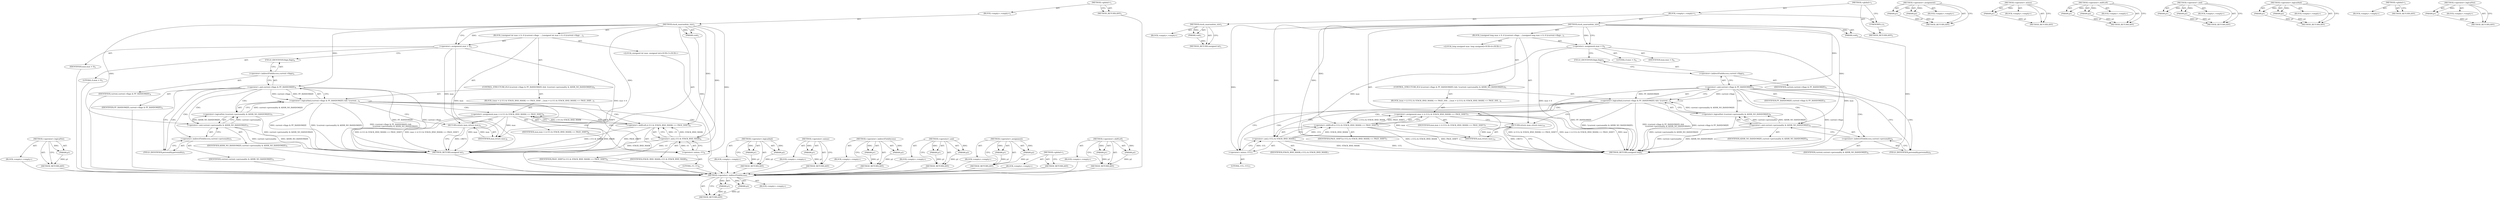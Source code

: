 digraph "&lt;operator&gt;.logicalNot" {
vulnerable_78 [label=<(METHOD,&lt;operator&gt;.logicalNot)>];
vulnerable_79 [label=<(PARAM,p1)>];
vulnerable_80 [label=<(BLOCK,&lt;empty&gt;,&lt;empty&gt;)>];
vulnerable_81 [label=<(METHOD_RETURN,ANY)>];
vulnerable_6 [label=<(METHOD,&lt;global&gt;)<SUB>1</SUB>>];
vulnerable_7 [label=<(BLOCK,&lt;empty&gt;,&lt;empty&gt;)<SUB>1</SUB>>];
vulnerable_8 [label=<(METHOD,stack_maxrandom_size)<SUB>1</SUB>>];
vulnerable_9 [label=<(PARAM,void)<SUB>1</SUB>>];
vulnerable_10 [label=<(BLOCK,{
	unsigned int max = 0;
 	if ((current-&gt;flags ...,{
	unsigned int max = 0;
 	if ((current-&gt;flags ...)<SUB>2</SUB>>];
vulnerable_11 [label="<(LOCAL,unsigned int max: unsigned int)<SUB>3</SUB>>"];
vulnerable_12 [label=<(&lt;operator&gt;.assignment,max = 0)<SUB>3</SUB>>];
vulnerable_13 [label=<(IDENTIFIER,max,max = 0)<SUB>3</SUB>>];
vulnerable_14 [label=<(LITERAL,0,max = 0)<SUB>3</SUB>>];
vulnerable_15 [label=<(CONTROL_STRUCTURE,IF,if ((current-&gt;flags &amp; PF_RANDOMIZE) &amp;&amp;
 		!(current-&gt;personality &amp; ADDR_NO_RANDOMIZE)))<SUB>4</SUB>>];
vulnerable_16 [label=<(&lt;operator&gt;.logicalAnd,(current-&gt;flags &amp; PF_RANDOMIZE) &amp;&amp;
 		!(current...)<SUB>4</SUB>>];
vulnerable_17 [label=<(&lt;operator&gt;.and,current-&gt;flags &amp; PF_RANDOMIZE)<SUB>4</SUB>>];
vulnerable_18 [label=<(&lt;operator&gt;.indirectFieldAccess,current-&gt;flags)<SUB>4</SUB>>];
vulnerable_19 [label=<(IDENTIFIER,current,current-&gt;flags &amp; PF_RANDOMIZE)<SUB>4</SUB>>];
vulnerable_20 [label=<(FIELD_IDENTIFIER,flags,flags)<SUB>4</SUB>>];
vulnerable_21 [label=<(IDENTIFIER,PF_RANDOMIZE,current-&gt;flags &amp; PF_RANDOMIZE)<SUB>4</SUB>>];
vulnerable_22 [label=<(&lt;operator&gt;.logicalNot,!(current-&gt;personality &amp; ADDR_NO_RANDOMIZE))<SUB>5</SUB>>];
vulnerable_23 [label=<(&lt;operator&gt;.and,current-&gt;personality &amp; ADDR_NO_RANDOMIZE)<SUB>5</SUB>>];
vulnerable_24 [label=<(&lt;operator&gt;.indirectFieldAccess,current-&gt;personality)<SUB>5</SUB>>];
vulnerable_25 [label=<(IDENTIFIER,current,current-&gt;personality &amp; ADDR_NO_RANDOMIZE)<SUB>5</SUB>>];
vulnerable_26 [label=<(FIELD_IDENTIFIER,personality,personality)<SUB>5</SUB>>];
vulnerable_27 [label=<(IDENTIFIER,ADDR_NO_RANDOMIZE,current-&gt;personality &amp; ADDR_NO_RANDOMIZE)<SUB>5</SUB>>];
vulnerable_28 [label=<(BLOCK,{
		max = ((-1U) &amp; STACK_RND_MASK) &lt;&lt; PAGE_SHIF...,{
		max = ((-1U) &amp; STACK_RND_MASK) &lt;&lt; PAGE_SHIF...)<SUB>5</SUB>>];
vulnerable_29 [label=<(&lt;operator&gt;.assignment,max = ((-1U) &amp; STACK_RND_MASK) &lt;&lt; PAGE_SHIFT)<SUB>6</SUB>>];
vulnerable_30 [label=<(IDENTIFIER,max,max = ((-1U) &amp; STACK_RND_MASK) &lt;&lt; PAGE_SHIFT)<SUB>6</SUB>>];
vulnerable_31 [label=<(&lt;operator&gt;.shiftLeft,((-1U) &amp; STACK_RND_MASK) &lt;&lt; PAGE_SHIFT)<SUB>6</SUB>>];
vulnerable_32 [label=<(&lt;operator&gt;.and,(-1U) &amp; STACK_RND_MASK)<SUB>6</SUB>>];
vulnerable_33 [label=<(&lt;operator&gt;.minus,-1U)<SUB>6</SUB>>];
vulnerable_34 [label=<(LITERAL,1U,-1U)<SUB>6</SUB>>];
vulnerable_35 [label=<(IDENTIFIER,STACK_RND_MASK,(-1U) &amp; STACK_RND_MASK)<SUB>6</SUB>>];
vulnerable_36 [label=<(IDENTIFIER,PAGE_SHIFT,((-1U) &amp; STACK_RND_MASK) &lt;&lt; PAGE_SHIFT)<SUB>6</SUB>>];
vulnerable_37 [label=<(RETURN,return max;,return max;)<SUB>9</SUB>>];
vulnerable_38 [label=<(IDENTIFIER,max,return max;)<SUB>9</SUB>>];
vulnerable_39 [label=<(METHOD_RETURN,unsigned int)<SUB>1</SUB>>];
vulnerable_41 [label=<(METHOD_RETURN,ANY)<SUB>1</SUB>>];
vulnerable_63 [label=<(METHOD,&lt;operator&gt;.logicalAnd)>];
vulnerable_64 [label=<(PARAM,p1)>];
vulnerable_65 [label=<(PARAM,p2)>];
vulnerable_66 [label=<(BLOCK,&lt;empty&gt;,&lt;empty&gt;)>];
vulnerable_67 [label=<(METHOD_RETURN,ANY)>];
vulnerable_87 [label=<(METHOD,&lt;operator&gt;.minus)>];
vulnerable_88 [label=<(PARAM,p1)>];
vulnerable_89 [label=<(BLOCK,&lt;empty&gt;,&lt;empty&gt;)>];
vulnerable_90 [label=<(METHOD_RETURN,ANY)>];
vulnerable_73 [label=<(METHOD,&lt;operator&gt;.indirectFieldAccess)>];
vulnerable_74 [label=<(PARAM,p1)>];
vulnerable_75 [label=<(PARAM,p2)>];
vulnerable_76 [label=<(BLOCK,&lt;empty&gt;,&lt;empty&gt;)>];
vulnerable_77 [label=<(METHOD_RETURN,ANY)>];
vulnerable_68 [label=<(METHOD,&lt;operator&gt;.and)>];
vulnerable_69 [label=<(PARAM,p1)>];
vulnerable_70 [label=<(PARAM,p2)>];
vulnerable_71 [label=<(BLOCK,&lt;empty&gt;,&lt;empty&gt;)>];
vulnerable_72 [label=<(METHOD_RETURN,ANY)>];
vulnerable_58 [label=<(METHOD,&lt;operator&gt;.assignment)>];
vulnerable_59 [label=<(PARAM,p1)>];
vulnerable_60 [label=<(PARAM,p2)>];
vulnerable_61 [label=<(BLOCK,&lt;empty&gt;,&lt;empty&gt;)>];
vulnerable_62 [label=<(METHOD_RETURN,ANY)>];
vulnerable_52 [label=<(METHOD,&lt;global&gt;)<SUB>1</SUB>>];
vulnerable_53 [label=<(BLOCK,&lt;empty&gt;,&lt;empty&gt;)>];
vulnerable_54 [label=<(METHOD_RETURN,ANY)>];
vulnerable_82 [label=<(METHOD,&lt;operator&gt;.shiftLeft)>];
vulnerable_83 [label=<(PARAM,p1)>];
vulnerable_84 [label=<(PARAM,p2)>];
vulnerable_85 [label=<(BLOCK,&lt;empty&gt;,&lt;empty&gt;)>];
vulnerable_86 [label=<(METHOD_RETURN,ANY)>];
fixed_85 [label=<(METHOD,&lt;operator&gt;.indirectFieldAccess)>];
fixed_86 [label=<(PARAM,p1)>];
fixed_87 [label=<(PARAM,p2)>];
fixed_88 [label=<(BLOCK,&lt;empty&gt;,&lt;empty&gt;)>];
fixed_89 [label=<(METHOD_RETURN,ANY)>];
fixed_6 [label=<(METHOD,&lt;global&gt;)<SUB>1</SUB>>];
fixed_7 [label=<(BLOCK,&lt;empty&gt;,&lt;empty&gt;)<SUB>1</SUB>>];
fixed_8 [label=<(METHOD,stack_maxrandom_size)<SUB>1</SUB>>];
fixed_9 [label=<(PARAM,void)<SUB>1</SUB>>];
fixed_10 [label=<(BLOCK,&lt;empty&gt;,&lt;empty&gt;)>];
fixed_11 [label=<(METHOD_RETURN,unsigned int)<SUB>1</SUB>>];
fixed_13 [label=<(UNKNOWN,),))<SUB>1</SUB>>];
fixed_14 [label=<(METHOD,stack_maxrandom_size)<SUB>2</SUB>>];
fixed_15 [label=<(PARAM,void)<SUB>2</SUB>>];
fixed_16 [label=<(BLOCK,{
	unsigned long max = 0;
 	if ((current-&gt;flags...,{
	unsigned long max = 0;
 	if ((current-&gt;flags...)<SUB>3</SUB>>];
fixed_17 [label="<(LOCAL,long unsigned max: long unsigned)<SUB>4</SUB>>"];
fixed_18 [label=<(&lt;operator&gt;.assignment,max = 0)<SUB>4</SUB>>];
fixed_19 [label=<(IDENTIFIER,max,max = 0)<SUB>4</SUB>>];
fixed_20 [label=<(LITERAL,0,max = 0)<SUB>4</SUB>>];
fixed_21 [label=<(CONTROL_STRUCTURE,IF,if ((current-&gt;flags &amp; PF_RANDOMIZE) &amp;&amp;
 		!(current-&gt;personality &amp; ADDR_NO_RANDOMIZE)))<SUB>5</SUB>>];
fixed_22 [label=<(&lt;operator&gt;.logicalAnd,(current-&gt;flags &amp; PF_RANDOMIZE) &amp;&amp;
 		!(current...)<SUB>5</SUB>>];
fixed_23 [label=<(&lt;operator&gt;.and,current-&gt;flags &amp; PF_RANDOMIZE)<SUB>5</SUB>>];
fixed_24 [label=<(&lt;operator&gt;.indirectFieldAccess,current-&gt;flags)<SUB>5</SUB>>];
fixed_25 [label=<(IDENTIFIER,current,current-&gt;flags &amp; PF_RANDOMIZE)<SUB>5</SUB>>];
fixed_26 [label=<(FIELD_IDENTIFIER,flags,flags)<SUB>5</SUB>>];
fixed_27 [label=<(IDENTIFIER,PF_RANDOMIZE,current-&gt;flags &amp; PF_RANDOMIZE)<SUB>5</SUB>>];
fixed_28 [label=<(&lt;operator&gt;.logicalNot,!(current-&gt;personality &amp; ADDR_NO_RANDOMIZE))<SUB>6</SUB>>];
fixed_29 [label=<(&lt;operator&gt;.and,current-&gt;personality &amp; ADDR_NO_RANDOMIZE)<SUB>6</SUB>>];
fixed_30 [label=<(&lt;operator&gt;.indirectFieldAccess,current-&gt;personality)<SUB>6</SUB>>];
fixed_31 [label=<(IDENTIFIER,current,current-&gt;personality &amp; ADDR_NO_RANDOMIZE)<SUB>6</SUB>>];
fixed_32 [label=<(FIELD_IDENTIFIER,personality,personality)<SUB>6</SUB>>];
fixed_33 [label=<(IDENTIFIER,ADDR_NO_RANDOMIZE,current-&gt;personality &amp; ADDR_NO_RANDOMIZE)<SUB>6</SUB>>];
fixed_34 [label=<(BLOCK,{
		max = ((-1UL) &amp; STACK_RND_MASK) &lt;&lt; PAGE_SHI...,{
		max = ((-1UL) &amp; STACK_RND_MASK) &lt;&lt; PAGE_SHI...)<SUB>6</SUB>>];
fixed_35 [label=<(&lt;operator&gt;.assignment,max = ((-1UL) &amp; STACK_RND_MASK) &lt;&lt; PAGE_SHIFT)<SUB>7</SUB>>];
fixed_36 [label=<(IDENTIFIER,max,max = ((-1UL) &amp; STACK_RND_MASK) &lt;&lt; PAGE_SHIFT)<SUB>7</SUB>>];
fixed_37 [label=<(&lt;operator&gt;.shiftLeft,((-1UL) &amp; STACK_RND_MASK) &lt;&lt; PAGE_SHIFT)<SUB>7</SUB>>];
fixed_38 [label=<(&lt;operator&gt;.and,(-1UL) &amp; STACK_RND_MASK)<SUB>7</SUB>>];
fixed_39 [label=<(&lt;operator&gt;.minus,-1UL)<SUB>7</SUB>>];
fixed_40 [label=<(LITERAL,1UL,-1UL)<SUB>7</SUB>>];
fixed_41 [label=<(IDENTIFIER,STACK_RND_MASK,(-1UL) &amp; STACK_RND_MASK)<SUB>7</SUB>>];
fixed_42 [label=<(IDENTIFIER,PAGE_SHIFT,((-1UL) &amp; STACK_RND_MASK) &lt;&lt; PAGE_SHIFT)<SUB>7</SUB>>];
fixed_43 [label=<(RETURN,return max;,return max;)<SUB>10</SUB>>];
fixed_44 [label=<(IDENTIFIER,max,return max;)<SUB>10</SUB>>];
fixed_45 [label=<(METHOD_RETURN,unsigned long)<SUB>2</SUB>>];
fixed_47 [label=<(METHOD_RETURN,ANY)<SUB>1</SUB>>];
fixed_70 [label=<(METHOD,&lt;operator&gt;.assignment)>];
fixed_71 [label=<(PARAM,p1)>];
fixed_72 [label=<(PARAM,p2)>];
fixed_73 [label=<(BLOCK,&lt;empty&gt;,&lt;empty&gt;)>];
fixed_74 [label=<(METHOD_RETURN,ANY)>];
fixed_99 [label=<(METHOD,&lt;operator&gt;.minus)>];
fixed_100 [label=<(PARAM,p1)>];
fixed_101 [label=<(BLOCK,&lt;empty&gt;,&lt;empty&gt;)>];
fixed_102 [label=<(METHOD_RETURN,ANY)>];
fixed_94 [label=<(METHOD,&lt;operator&gt;.shiftLeft)>];
fixed_95 [label=<(PARAM,p1)>];
fixed_96 [label=<(PARAM,p2)>];
fixed_97 [label=<(BLOCK,&lt;empty&gt;,&lt;empty&gt;)>];
fixed_98 [label=<(METHOD_RETURN,ANY)>];
fixed_80 [label=<(METHOD,&lt;operator&gt;.and)>];
fixed_81 [label=<(PARAM,p1)>];
fixed_82 [label=<(PARAM,p2)>];
fixed_83 [label=<(BLOCK,&lt;empty&gt;,&lt;empty&gt;)>];
fixed_84 [label=<(METHOD_RETURN,ANY)>];
fixed_75 [label=<(METHOD,&lt;operator&gt;.logicalAnd)>];
fixed_76 [label=<(PARAM,p1)>];
fixed_77 [label=<(PARAM,p2)>];
fixed_78 [label=<(BLOCK,&lt;empty&gt;,&lt;empty&gt;)>];
fixed_79 [label=<(METHOD_RETURN,ANY)>];
fixed_64 [label=<(METHOD,&lt;global&gt;)<SUB>1</SUB>>];
fixed_65 [label=<(BLOCK,&lt;empty&gt;,&lt;empty&gt;)>];
fixed_66 [label=<(METHOD_RETURN,ANY)>];
fixed_90 [label=<(METHOD,&lt;operator&gt;.logicalNot)>];
fixed_91 [label=<(PARAM,p1)>];
fixed_92 [label=<(BLOCK,&lt;empty&gt;,&lt;empty&gt;)>];
fixed_93 [label=<(METHOD_RETURN,ANY)>];
vulnerable_78 -> vulnerable_79  [key=0, label="AST: "];
vulnerable_78 -> vulnerable_79  [key=1, label="DDG: "];
vulnerable_78 -> vulnerable_80  [key=0, label="AST: "];
vulnerable_78 -> vulnerable_81  [key=0, label="AST: "];
vulnerable_78 -> vulnerable_81  [key=1, label="CFG: "];
vulnerable_79 -> vulnerable_81  [key=0, label="DDG: p1"];
vulnerable_80 -> fixed_85  [key=0];
vulnerable_81 -> fixed_85  [key=0];
vulnerable_6 -> vulnerable_7  [key=0, label="AST: "];
vulnerable_6 -> vulnerable_41  [key=0, label="AST: "];
vulnerable_6 -> vulnerable_41  [key=1, label="CFG: "];
vulnerable_7 -> vulnerable_8  [key=0, label="AST: "];
vulnerable_8 -> vulnerable_9  [key=0, label="AST: "];
vulnerable_8 -> vulnerable_9  [key=1, label="DDG: "];
vulnerable_8 -> vulnerable_10  [key=0, label="AST: "];
vulnerable_8 -> vulnerable_39  [key=0, label="AST: "];
vulnerable_8 -> vulnerable_12  [key=0, label="CFG: "];
vulnerable_8 -> vulnerable_12  [key=1, label="DDG: "];
vulnerable_8 -> vulnerable_38  [key=0, label="DDG: "];
vulnerable_8 -> vulnerable_17  [key=0, label="DDG: "];
vulnerable_8 -> vulnerable_23  [key=0, label="DDG: "];
vulnerable_8 -> vulnerable_31  [key=0, label="DDG: "];
vulnerable_8 -> vulnerable_32  [key=0, label="DDG: "];
vulnerable_8 -> vulnerable_33  [key=0, label="DDG: "];
vulnerable_9 -> vulnerable_39  [key=0, label="DDG: "];
vulnerable_10 -> vulnerable_11  [key=0, label="AST: "];
vulnerable_10 -> vulnerable_12  [key=0, label="AST: "];
vulnerable_10 -> vulnerable_15  [key=0, label="AST: "];
vulnerable_10 -> vulnerable_37  [key=0, label="AST: "];
vulnerable_11 -> fixed_85  [key=0];
vulnerable_12 -> vulnerable_13  [key=0, label="AST: "];
vulnerable_12 -> vulnerable_14  [key=0, label="AST: "];
vulnerable_12 -> vulnerable_20  [key=0, label="CFG: "];
vulnerable_12 -> vulnerable_39  [key=0, label="DDG: max"];
vulnerable_12 -> vulnerable_39  [key=1, label="DDG: max = 0"];
vulnerable_12 -> vulnerable_38  [key=0, label="DDG: max"];
vulnerable_13 -> fixed_85  [key=0];
vulnerable_14 -> fixed_85  [key=0];
vulnerable_15 -> vulnerable_16  [key=0, label="AST: "];
vulnerable_15 -> vulnerable_28  [key=0, label="AST: "];
vulnerable_16 -> vulnerable_17  [key=0, label="AST: "];
vulnerable_16 -> vulnerable_22  [key=0, label="AST: "];
vulnerable_16 -> vulnerable_33  [key=0, label="CFG: "];
vulnerable_16 -> vulnerable_33  [key=1, label="CDG: "];
vulnerable_16 -> vulnerable_37  [key=0, label="CFG: "];
vulnerable_16 -> vulnerable_39  [key=0, label="DDG: current-&gt;flags &amp; PF_RANDOMIZE"];
vulnerable_16 -> vulnerable_39  [key=1, label="DDG: !(current-&gt;personality &amp; ADDR_NO_RANDOMIZE)"];
vulnerable_16 -> vulnerable_39  [key=2, label="DDG: (current-&gt;flags &amp; PF_RANDOMIZE) &amp;&amp;
 		!(current-&gt;personality &amp; ADDR_NO_RANDOMIZE)"];
vulnerable_16 -> vulnerable_29  [key=0, label="CDG: "];
vulnerable_16 -> vulnerable_32  [key=0, label="CDG: "];
vulnerable_16 -> vulnerable_31  [key=0, label="CDG: "];
vulnerable_17 -> vulnerable_18  [key=0, label="AST: "];
vulnerable_17 -> vulnerable_21  [key=0, label="AST: "];
vulnerable_17 -> vulnerable_16  [key=0, label="CFG: "];
vulnerable_17 -> vulnerable_16  [key=1, label="DDG: current-&gt;flags"];
vulnerable_17 -> vulnerable_16  [key=2, label="DDG: PF_RANDOMIZE"];
vulnerable_17 -> vulnerable_26  [key=0, label="CFG: "];
vulnerable_17 -> vulnerable_26  [key=1, label="CDG: "];
vulnerable_17 -> vulnerable_39  [key=0, label="DDG: current-&gt;flags"];
vulnerable_17 -> vulnerable_39  [key=1, label="DDG: PF_RANDOMIZE"];
vulnerable_17 -> vulnerable_24  [key=0, label="CDG: "];
vulnerable_17 -> vulnerable_23  [key=0, label="CDG: "];
vulnerable_17 -> vulnerable_22  [key=0, label="CDG: "];
vulnerable_18 -> vulnerable_19  [key=0, label="AST: "];
vulnerable_18 -> vulnerable_20  [key=0, label="AST: "];
vulnerable_18 -> vulnerable_17  [key=0, label="CFG: "];
vulnerable_19 -> fixed_85  [key=0];
vulnerable_20 -> vulnerable_18  [key=0, label="CFG: "];
vulnerable_21 -> fixed_85  [key=0];
vulnerable_22 -> vulnerable_23  [key=0, label="AST: "];
vulnerable_22 -> vulnerable_16  [key=0, label="CFG: "];
vulnerable_22 -> vulnerable_16  [key=1, label="DDG: current-&gt;personality &amp; ADDR_NO_RANDOMIZE"];
vulnerable_22 -> vulnerable_39  [key=0, label="DDG: current-&gt;personality &amp; ADDR_NO_RANDOMIZE"];
vulnerable_23 -> vulnerable_24  [key=0, label="AST: "];
vulnerable_23 -> vulnerable_27  [key=0, label="AST: "];
vulnerable_23 -> vulnerable_22  [key=0, label="CFG: "];
vulnerable_23 -> vulnerable_22  [key=1, label="DDG: current-&gt;personality"];
vulnerable_23 -> vulnerable_22  [key=2, label="DDG: ADDR_NO_RANDOMIZE"];
vulnerable_23 -> vulnerable_39  [key=0, label="DDG: current-&gt;personality"];
vulnerable_23 -> vulnerable_39  [key=1, label="DDG: ADDR_NO_RANDOMIZE"];
vulnerable_24 -> vulnerable_25  [key=0, label="AST: "];
vulnerable_24 -> vulnerable_26  [key=0, label="AST: "];
vulnerable_24 -> vulnerable_23  [key=0, label="CFG: "];
vulnerable_25 -> fixed_85  [key=0];
vulnerable_26 -> vulnerable_24  [key=0, label="CFG: "];
vulnerable_27 -> fixed_85  [key=0];
vulnerable_28 -> vulnerable_29  [key=0, label="AST: "];
vulnerable_29 -> vulnerable_30  [key=0, label="AST: "];
vulnerable_29 -> vulnerable_31  [key=0, label="AST: "];
vulnerable_29 -> vulnerable_37  [key=0, label="CFG: "];
vulnerable_29 -> vulnerable_39  [key=0, label="DDG: max"];
vulnerable_29 -> vulnerable_39  [key=1, label="DDG: ((-1U) &amp; STACK_RND_MASK) &lt;&lt; PAGE_SHIFT"];
vulnerable_29 -> vulnerable_39  [key=2, label="DDG: max = ((-1U) &amp; STACK_RND_MASK) &lt;&lt; PAGE_SHIFT"];
vulnerable_29 -> vulnerable_38  [key=0, label="DDG: max"];
vulnerable_30 -> fixed_85  [key=0];
vulnerable_31 -> vulnerable_32  [key=0, label="AST: "];
vulnerable_31 -> vulnerable_36  [key=0, label="AST: "];
vulnerable_31 -> vulnerable_29  [key=0, label="CFG: "];
vulnerable_31 -> vulnerable_29  [key=1, label="DDG: (-1U) &amp; STACK_RND_MASK"];
vulnerable_31 -> vulnerable_29  [key=2, label="DDG: PAGE_SHIFT"];
vulnerable_31 -> vulnerable_39  [key=0, label="DDG: (-1U) &amp; STACK_RND_MASK"];
vulnerable_31 -> vulnerable_39  [key=1, label="DDG: PAGE_SHIFT"];
vulnerable_32 -> vulnerable_33  [key=0, label="AST: "];
vulnerable_32 -> vulnerable_35  [key=0, label="AST: "];
vulnerable_32 -> vulnerable_31  [key=0, label="CFG: "];
vulnerable_32 -> vulnerable_31  [key=1, label="DDG: -1U"];
vulnerable_32 -> vulnerable_31  [key=2, label="DDG: STACK_RND_MASK"];
vulnerable_32 -> vulnerable_39  [key=0, label="DDG: -1U"];
vulnerable_32 -> vulnerable_39  [key=1, label="DDG: STACK_RND_MASK"];
vulnerable_33 -> vulnerable_34  [key=0, label="AST: "];
vulnerable_33 -> vulnerable_32  [key=0, label="CFG: "];
vulnerable_33 -> vulnerable_32  [key=1, label="DDG: 1U"];
vulnerable_34 -> fixed_85  [key=0];
vulnerable_35 -> fixed_85  [key=0];
vulnerable_36 -> fixed_85  [key=0];
vulnerable_37 -> vulnerable_38  [key=0, label="AST: "];
vulnerable_37 -> vulnerable_39  [key=0, label="CFG: "];
vulnerable_37 -> vulnerable_39  [key=1, label="DDG: &lt;RET&gt;"];
vulnerable_38 -> vulnerable_37  [key=0, label="DDG: max"];
vulnerable_39 -> fixed_85  [key=0];
vulnerable_41 -> fixed_85  [key=0];
vulnerable_63 -> vulnerable_64  [key=0, label="AST: "];
vulnerable_63 -> vulnerable_64  [key=1, label="DDG: "];
vulnerable_63 -> vulnerable_66  [key=0, label="AST: "];
vulnerable_63 -> vulnerable_65  [key=0, label="AST: "];
vulnerable_63 -> vulnerable_65  [key=1, label="DDG: "];
vulnerable_63 -> vulnerable_67  [key=0, label="AST: "];
vulnerable_63 -> vulnerable_67  [key=1, label="CFG: "];
vulnerable_64 -> vulnerable_67  [key=0, label="DDG: p1"];
vulnerable_65 -> vulnerable_67  [key=0, label="DDG: p2"];
vulnerable_66 -> fixed_85  [key=0];
vulnerable_67 -> fixed_85  [key=0];
vulnerable_87 -> vulnerable_88  [key=0, label="AST: "];
vulnerable_87 -> vulnerable_88  [key=1, label="DDG: "];
vulnerable_87 -> vulnerable_89  [key=0, label="AST: "];
vulnerable_87 -> vulnerable_90  [key=0, label="AST: "];
vulnerable_87 -> vulnerable_90  [key=1, label="CFG: "];
vulnerable_88 -> vulnerable_90  [key=0, label="DDG: p1"];
vulnerable_89 -> fixed_85  [key=0];
vulnerable_90 -> fixed_85  [key=0];
vulnerable_73 -> vulnerable_74  [key=0, label="AST: "];
vulnerable_73 -> vulnerable_74  [key=1, label="DDG: "];
vulnerable_73 -> vulnerable_76  [key=0, label="AST: "];
vulnerable_73 -> vulnerable_75  [key=0, label="AST: "];
vulnerable_73 -> vulnerable_75  [key=1, label="DDG: "];
vulnerable_73 -> vulnerable_77  [key=0, label="AST: "];
vulnerable_73 -> vulnerable_77  [key=1, label="CFG: "];
vulnerable_74 -> vulnerable_77  [key=0, label="DDG: p1"];
vulnerable_75 -> vulnerable_77  [key=0, label="DDG: p2"];
vulnerable_76 -> fixed_85  [key=0];
vulnerable_77 -> fixed_85  [key=0];
vulnerable_68 -> vulnerable_69  [key=0, label="AST: "];
vulnerable_68 -> vulnerable_69  [key=1, label="DDG: "];
vulnerable_68 -> vulnerable_71  [key=0, label="AST: "];
vulnerable_68 -> vulnerable_70  [key=0, label="AST: "];
vulnerable_68 -> vulnerable_70  [key=1, label="DDG: "];
vulnerable_68 -> vulnerable_72  [key=0, label="AST: "];
vulnerable_68 -> vulnerable_72  [key=1, label="CFG: "];
vulnerable_69 -> vulnerable_72  [key=0, label="DDG: p1"];
vulnerable_70 -> vulnerable_72  [key=0, label="DDG: p2"];
vulnerable_71 -> fixed_85  [key=0];
vulnerable_72 -> fixed_85  [key=0];
vulnerable_58 -> vulnerable_59  [key=0, label="AST: "];
vulnerable_58 -> vulnerable_59  [key=1, label="DDG: "];
vulnerable_58 -> vulnerable_61  [key=0, label="AST: "];
vulnerable_58 -> vulnerable_60  [key=0, label="AST: "];
vulnerable_58 -> vulnerable_60  [key=1, label="DDG: "];
vulnerable_58 -> vulnerable_62  [key=0, label="AST: "];
vulnerable_58 -> vulnerable_62  [key=1, label="CFG: "];
vulnerable_59 -> vulnerable_62  [key=0, label="DDG: p1"];
vulnerable_60 -> vulnerable_62  [key=0, label="DDG: p2"];
vulnerable_61 -> fixed_85  [key=0];
vulnerable_62 -> fixed_85  [key=0];
vulnerable_52 -> vulnerable_53  [key=0, label="AST: "];
vulnerable_52 -> vulnerable_54  [key=0, label="AST: "];
vulnerable_52 -> vulnerable_54  [key=1, label="CFG: "];
vulnerable_53 -> fixed_85  [key=0];
vulnerable_54 -> fixed_85  [key=0];
vulnerable_82 -> vulnerable_83  [key=0, label="AST: "];
vulnerable_82 -> vulnerable_83  [key=1, label="DDG: "];
vulnerable_82 -> vulnerable_85  [key=0, label="AST: "];
vulnerable_82 -> vulnerable_84  [key=0, label="AST: "];
vulnerable_82 -> vulnerable_84  [key=1, label="DDG: "];
vulnerable_82 -> vulnerable_86  [key=0, label="AST: "];
vulnerable_82 -> vulnerable_86  [key=1, label="CFG: "];
vulnerable_83 -> vulnerable_86  [key=0, label="DDG: p1"];
vulnerable_84 -> vulnerable_86  [key=0, label="DDG: p2"];
vulnerable_85 -> fixed_85  [key=0];
vulnerable_86 -> fixed_85  [key=0];
fixed_85 -> fixed_86  [key=0, label="AST: "];
fixed_85 -> fixed_86  [key=1, label="DDG: "];
fixed_85 -> fixed_88  [key=0, label="AST: "];
fixed_85 -> fixed_87  [key=0, label="AST: "];
fixed_85 -> fixed_87  [key=1, label="DDG: "];
fixed_85 -> fixed_89  [key=0, label="AST: "];
fixed_85 -> fixed_89  [key=1, label="CFG: "];
fixed_86 -> fixed_89  [key=0, label="DDG: p1"];
fixed_87 -> fixed_89  [key=0, label="DDG: p2"];
fixed_6 -> fixed_7  [key=0, label="AST: "];
fixed_6 -> fixed_47  [key=0, label="AST: "];
fixed_6 -> fixed_13  [key=0, label="CFG: "];
fixed_7 -> fixed_8  [key=0, label="AST: "];
fixed_7 -> fixed_13  [key=0, label="AST: "];
fixed_7 -> fixed_14  [key=0, label="AST: "];
fixed_8 -> fixed_9  [key=0, label="AST: "];
fixed_8 -> fixed_9  [key=1, label="DDG: "];
fixed_8 -> fixed_10  [key=0, label="AST: "];
fixed_8 -> fixed_11  [key=0, label="AST: "];
fixed_8 -> fixed_11  [key=1, label="CFG: "];
fixed_9 -> fixed_11  [key=0, label="DDG: "];
fixed_13 -> fixed_47  [key=0, label="CFG: "];
fixed_14 -> fixed_15  [key=0, label="AST: "];
fixed_14 -> fixed_15  [key=1, label="DDG: "];
fixed_14 -> fixed_16  [key=0, label="AST: "];
fixed_14 -> fixed_45  [key=0, label="AST: "];
fixed_14 -> fixed_18  [key=0, label="CFG: "];
fixed_14 -> fixed_18  [key=1, label="DDG: "];
fixed_14 -> fixed_44  [key=0, label="DDG: "];
fixed_14 -> fixed_23  [key=0, label="DDG: "];
fixed_14 -> fixed_29  [key=0, label="DDG: "];
fixed_14 -> fixed_37  [key=0, label="DDG: "];
fixed_14 -> fixed_38  [key=0, label="DDG: "];
fixed_14 -> fixed_39  [key=0, label="DDG: "];
fixed_15 -> fixed_45  [key=0, label="DDG: "];
fixed_16 -> fixed_17  [key=0, label="AST: "];
fixed_16 -> fixed_18  [key=0, label="AST: "];
fixed_16 -> fixed_21  [key=0, label="AST: "];
fixed_16 -> fixed_43  [key=0, label="AST: "];
fixed_18 -> fixed_19  [key=0, label="AST: "];
fixed_18 -> fixed_20  [key=0, label="AST: "];
fixed_18 -> fixed_26  [key=0, label="CFG: "];
fixed_18 -> fixed_45  [key=0, label="DDG: max"];
fixed_18 -> fixed_45  [key=1, label="DDG: max = 0"];
fixed_18 -> fixed_44  [key=0, label="DDG: max"];
fixed_21 -> fixed_22  [key=0, label="AST: "];
fixed_21 -> fixed_34  [key=0, label="AST: "];
fixed_22 -> fixed_23  [key=0, label="AST: "];
fixed_22 -> fixed_28  [key=0, label="AST: "];
fixed_22 -> fixed_39  [key=0, label="CFG: "];
fixed_22 -> fixed_39  [key=1, label="CDG: "];
fixed_22 -> fixed_43  [key=0, label="CFG: "];
fixed_22 -> fixed_45  [key=0, label="DDG: current-&gt;flags &amp; PF_RANDOMIZE"];
fixed_22 -> fixed_45  [key=1, label="DDG: !(current-&gt;personality &amp; ADDR_NO_RANDOMIZE)"];
fixed_22 -> fixed_45  [key=2, label="DDG: (current-&gt;flags &amp; PF_RANDOMIZE) &amp;&amp;
 		!(current-&gt;personality &amp; ADDR_NO_RANDOMIZE)"];
fixed_22 -> fixed_35  [key=0, label="CDG: "];
fixed_22 -> fixed_37  [key=0, label="CDG: "];
fixed_22 -> fixed_38  [key=0, label="CDG: "];
fixed_23 -> fixed_24  [key=0, label="AST: "];
fixed_23 -> fixed_27  [key=0, label="AST: "];
fixed_23 -> fixed_22  [key=0, label="CFG: "];
fixed_23 -> fixed_22  [key=1, label="DDG: current-&gt;flags"];
fixed_23 -> fixed_22  [key=2, label="DDG: PF_RANDOMIZE"];
fixed_23 -> fixed_32  [key=0, label="CFG: "];
fixed_23 -> fixed_32  [key=1, label="CDG: "];
fixed_23 -> fixed_45  [key=0, label="DDG: current-&gt;flags"];
fixed_23 -> fixed_45  [key=1, label="DDG: PF_RANDOMIZE"];
fixed_23 -> fixed_30  [key=0, label="CDG: "];
fixed_23 -> fixed_29  [key=0, label="CDG: "];
fixed_23 -> fixed_28  [key=0, label="CDG: "];
fixed_24 -> fixed_25  [key=0, label="AST: "];
fixed_24 -> fixed_26  [key=0, label="AST: "];
fixed_24 -> fixed_23  [key=0, label="CFG: "];
fixed_26 -> fixed_24  [key=0, label="CFG: "];
fixed_28 -> fixed_29  [key=0, label="AST: "];
fixed_28 -> fixed_22  [key=0, label="CFG: "];
fixed_28 -> fixed_22  [key=1, label="DDG: current-&gt;personality &amp; ADDR_NO_RANDOMIZE"];
fixed_28 -> fixed_45  [key=0, label="DDG: current-&gt;personality &amp; ADDR_NO_RANDOMIZE"];
fixed_29 -> fixed_30  [key=0, label="AST: "];
fixed_29 -> fixed_33  [key=0, label="AST: "];
fixed_29 -> fixed_28  [key=0, label="CFG: "];
fixed_29 -> fixed_28  [key=1, label="DDG: current-&gt;personality"];
fixed_29 -> fixed_28  [key=2, label="DDG: ADDR_NO_RANDOMIZE"];
fixed_29 -> fixed_45  [key=0, label="DDG: current-&gt;personality"];
fixed_29 -> fixed_45  [key=1, label="DDG: ADDR_NO_RANDOMIZE"];
fixed_30 -> fixed_31  [key=0, label="AST: "];
fixed_30 -> fixed_32  [key=0, label="AST: "];
fixed_30 -> fixed_29  [key=0, label="CFG: "];
fixed_32 -> fixed_30  [key=0, label="CFG: "];
fixed_34 -> fixed_35  [key=0, label="AST: "];
fixed_35 -> fixed_36  [key=0, label="AST: "];
fixed_35 -> fixed_37  [key=0, label="AST: "];
fixed_35 -> fixed_43  [key=0, label="CFG: "];
fixed_35 -> fixed_45  [key=0, label="DDG: max"];
fixed_35 -> fixed_45  [key=1, label="DDG: ((-1UL) &amp; STACK_RND_MASK) &lt;&lt; PAGE_SHIFT"];
fixed_35 -> fixed_45  [key=2, label="DDG: max = ((-1UL) &amp; STACK_RND_MASK) &lt;&lt; PAGE_SHIFT"];
fixed_35 -> fixed_44  [key=0, label="DDG: max"];
fixed_37 -> fixed_38  [key=0, label="AST: "];
fixed_37 -> fixed_42  [key=0, label="AST: "];
fixed_37 -> fixed_35  [key=0, label="CFG: "];
fixed_37 -> fixed_35  [key=1, label="DDG: (-1UL) &amp; STACK_RND_MASK"];
fixed_37 -> fixed_35  [key=2, label="DDG: PAGE_SHIFT"];
fixed_37 -> fixed_45  [key=0, label="DDG: (-1UL) &amp; STACK_RND_MASK"];
fixed_37 -> fixed_45  [key=1, label="DDG: PAGE_SHIFT"];
fixed_38 -> fixed_39  [key=0, label="AST: "];
fixed_38 -> fixed_41  [key=0, label="AST: "];
fixed_38 -> fixed_37  [key=0, label="CFG: "];
fixed_38 -> fixed_37  [key=1, label="DDG: -1UL"];
fixed_38 -> fixed_37  [key=2, label="DDG: STACK_RND_MASK"];
fixed_38 -> fixed_45  [key=0, label="DDG: -1UL"];
fixed_38 -> fixed_45  [key=1, label="DDG: STACK_RND_MASK"];
fixed_39 -> fixed_40  [key=0, label="AST: "];
fixed_39 -> fixed_38  [key=0, label="CFG: "];
fixed_39 -> fixed_38  [key=1, label="DDG: 1UL"];
fixed_43 -> fixed_44  [key=0, label="AST: "];
fixed_43 -> fixed_45  [key=0, label="CFG: "];
fixed_43 -> fixed_45  [key=1, label="DDG: &lt;RET&gt;"];
fixed_44 -> fixed_43  [key=0, label="DDG: max"];
fixed_70 -> fixed_71  [key=0, label="AST: "];
fixed_70 -> fixed_71  [key=1, label="DDG: "];
fixed_70 -> fixed_73  [key=0, label="AST: "];
fixed_70 -> fixed_72  [key=0, label="AST: "];
fixed_70 -> fixed_72  [key=1, label="DDG: "];
fixed_70 -> fixed_74  [key=0, label="AST: "];
fixed_70 -> fixed_74  [key=1, label="CFG: "];
fixed_71 -> fixed_74  [key=0, label="DDG: p1"];
fixed_72 -> fixed_74  [key=0, label="DDG: p2"];
fixed_99 -> fixed_100  [key=0, label="AST: "];
fixed_99 -> fixed_100  [key=1, label="DDG: "];
fixed_99 -> fixed_101  [key=0, label="AST: "];
fixed_99 -> fixed_102  [key=0, label="AST: "];
fixed_99 -> fixed_102  [key=1, label="CFG: "];
fixed_100 -> fixed_102  [key=0, label="DDG: p1"];
fixed_94 -> fixed_95  [key=0, label="AST: "];
fixed_94 -> fixed_95  [key=1, label="DDG: "];
fixed_94 -> fixed_97  [key=0, label="AST: "];
fixed_94 -> fixed_96  [key=0, label="AST: "];
fixed_94 -> fixed_96  [key=1, label="DDG: "];
fixed_94 -> fixed_98  [key=0, label="AST: "];
fixed_94 -> fixed_98  [key=1, label="CFG: "];
fixed_95 -> fixed_98  [key=0, label="DDG: p1"];
fixed_96 -> fixed_98  [key=0, label="DDG: p2"];
fixed_80 -> fixed_81  [key=0, label="AST: "];
fixed_80 -> fixed_81  [key=1, label="DDG: "];
fixed_80 -> fixed_83  [key=0, label="AST: "];
fixed_80 -> fixed_82  [key=0, label="AST: "];
fixed_80 -> fixed_82  [key=1, label="DDG: "];
fixed_80 -> fixed_84  [key=0, label="AST: "];
fixed_80 -> fixed_84  [key=1, label="CFG: "];
fixed_81 -> fixed_84  [key=0, label="DDG: p1"];
fixed_82 -> fixed_84  [key=0, label="DDG: p2"];
fixed_75 -> fixed_76  [key=0, label="AST: "];
fixed_75 -> fixed_76  [key=1, label="DDG: "];
fixed_75 -> fixed_78  [key=0, label="AST: "];
fixed_75 -> fixed_77  [key=0, label="AST: "];
fixed_75 -> fixed_77  [key=1, label="DDG: "];
fixed_75 -> fixed_79  [key=0, label="AST: "];
fixed_75 -> fixed_79  [key=1, label="CFG: "];
fixed_76 -> fixed_79  [key=0, label="DDG: p1"];
fixed_77 -> fixed_79  [key=0, label="DDG: p2"];
fixed_64 -> fixed_65  [key=0, label="AST: "];
fixed_64 -> fixed_66  [key=0, label="AST: "];
fixed_64 -> fixed_66  [key=1, label="CFG: "];
fixed_90 -> fixed_91  [key=0, label="AST: "];
fixed_90 -> fixed_91  [key=1, label="DDG: "];
fixed_90 -> fixed_92  [key=0, label="AST: "];
fixed_90 -> fixed_93  [key=0, label="AST: "];
fixed_90 -> fixed_93  [key=1, label="CFG: "];
fixed_91 -> fixed_93  [key=0, label="DDG: p1"];
}
